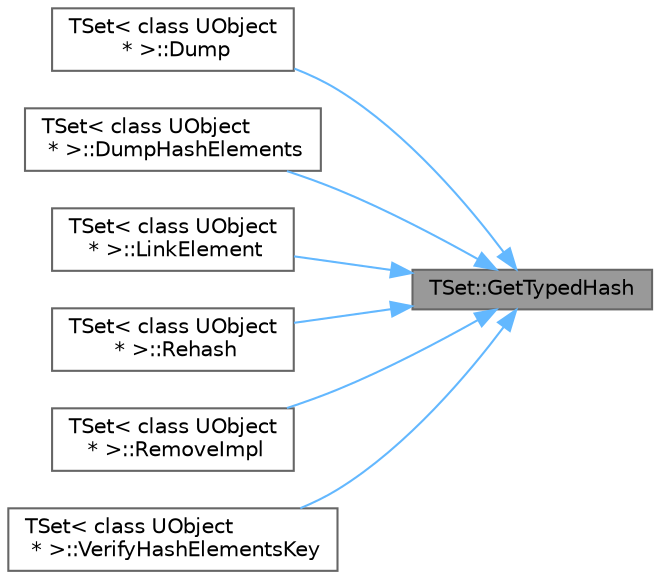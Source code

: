 digraph "TSet::GetTypedHash"
{
 // INTERACTIVE_SVG=YES
 // LATEX_PDF_SIZE
  bgcolor="transparent";
  edge [fontname=Helvetica,fontsize=10,labelfontname=Helvetica,labelfontsize=10];
  node [fontname=Helvetica,fontsize=10,shape=box,height=0.2,width=0.4];
  rankdir="RL";
  Node1 [id="Node000001",label="TSet::GetTypedHash",height=0.2,width=0.4,color="gray40", fillcolor="grey60", style="filled", fontcolor="black",tooltip=" "];
  Node1 -> Node2 [id="edge1_Node000001_Node000002",dir="back",color="steelblue1",style="solid",tooltip=" "];
  Node2 [id="Node000002",label="TSet\< class UObject\l * \>::Dump",height=0.2,width=0.4,color="grey40", fillcolor="white", style="filled",URL="$d5/d15/classTSet.html#a5e406b957d86ccd00a14001fa53e0718",tooltip=" "];
  Node1 -> Node3 [id="edge2_Node000001_Node000003",dir="back",color="steelblue1",style="solid",tooltip=" "];
  Node3 [id="Node000003",label="TSet\< class UObject\l * \>::DumpHashElements",height=0.2,width=0.4,color="grey40", fillcolor="white", style="filled",URL="$d5/d15/classTSet.html#a12956fdc575757bcd1983c1430c292bc",tooltip=" "];
  Node1 -> Node4 [id="edge3_Node000001_Node000004",dir="back",color="steelblue1",style="solid",tooltip=" "];
  Node4 [id="Node000004",label="TSet\< class UObject\l * \>::LinkElement",height=0.2,width=0.4,color="grey40", fillcolor="white", style="filled",URL="$d5/d15/classTSet.html#aaf516b02cdafb72f8f852aae1daf6a9a",tooltip=" "];
  Node1 -> Node5 [id="edge4_Node000001_Node000005",dir="back",color="steelblue1",style="solid",tooltip=" "];
  Node5 [id="Node000005",label="TSet\< class UObject\l * \>::Rehash",height=0.2,width=0.4,color="grey40", fillcolor="white", style="filled",URL="$d5/d15/classTSet.html#a3e3c9955531f55fa79b8055fffca878c",tooltip=" "];
  Node1 -> Node6 [id="edge5_Node000001_Node000006",dir="back",color="steelblue1",style="solid",tooltip=" "];
  Node6 [id="Node000006",label="TSet\< class UObject\l * \>::RemoveImpl",height=0.2,width=0.4,color="grey40", fillcolor="white", style="filled",URL="$d5/d15/classTSet.html#a35a2b633ca60218813568a891a474a12",tooltip=" "];
  Node1 -> Node7 [id="edge6_Node000001_Node000007",dir="back",color="steelblue1",style="solid",tooltip=" "];
  Node7 [id="Node000007",label="TSet\< class UObject\l * \>::VerifyHashElementsKey",height=0.2,width=0.4,color="grey40", fillcolor="white", style="filled",URL="$d5/d15/classTSet.html#a3f93026e6792545b93e99e3aeacef580",tooltip=" "];
}
